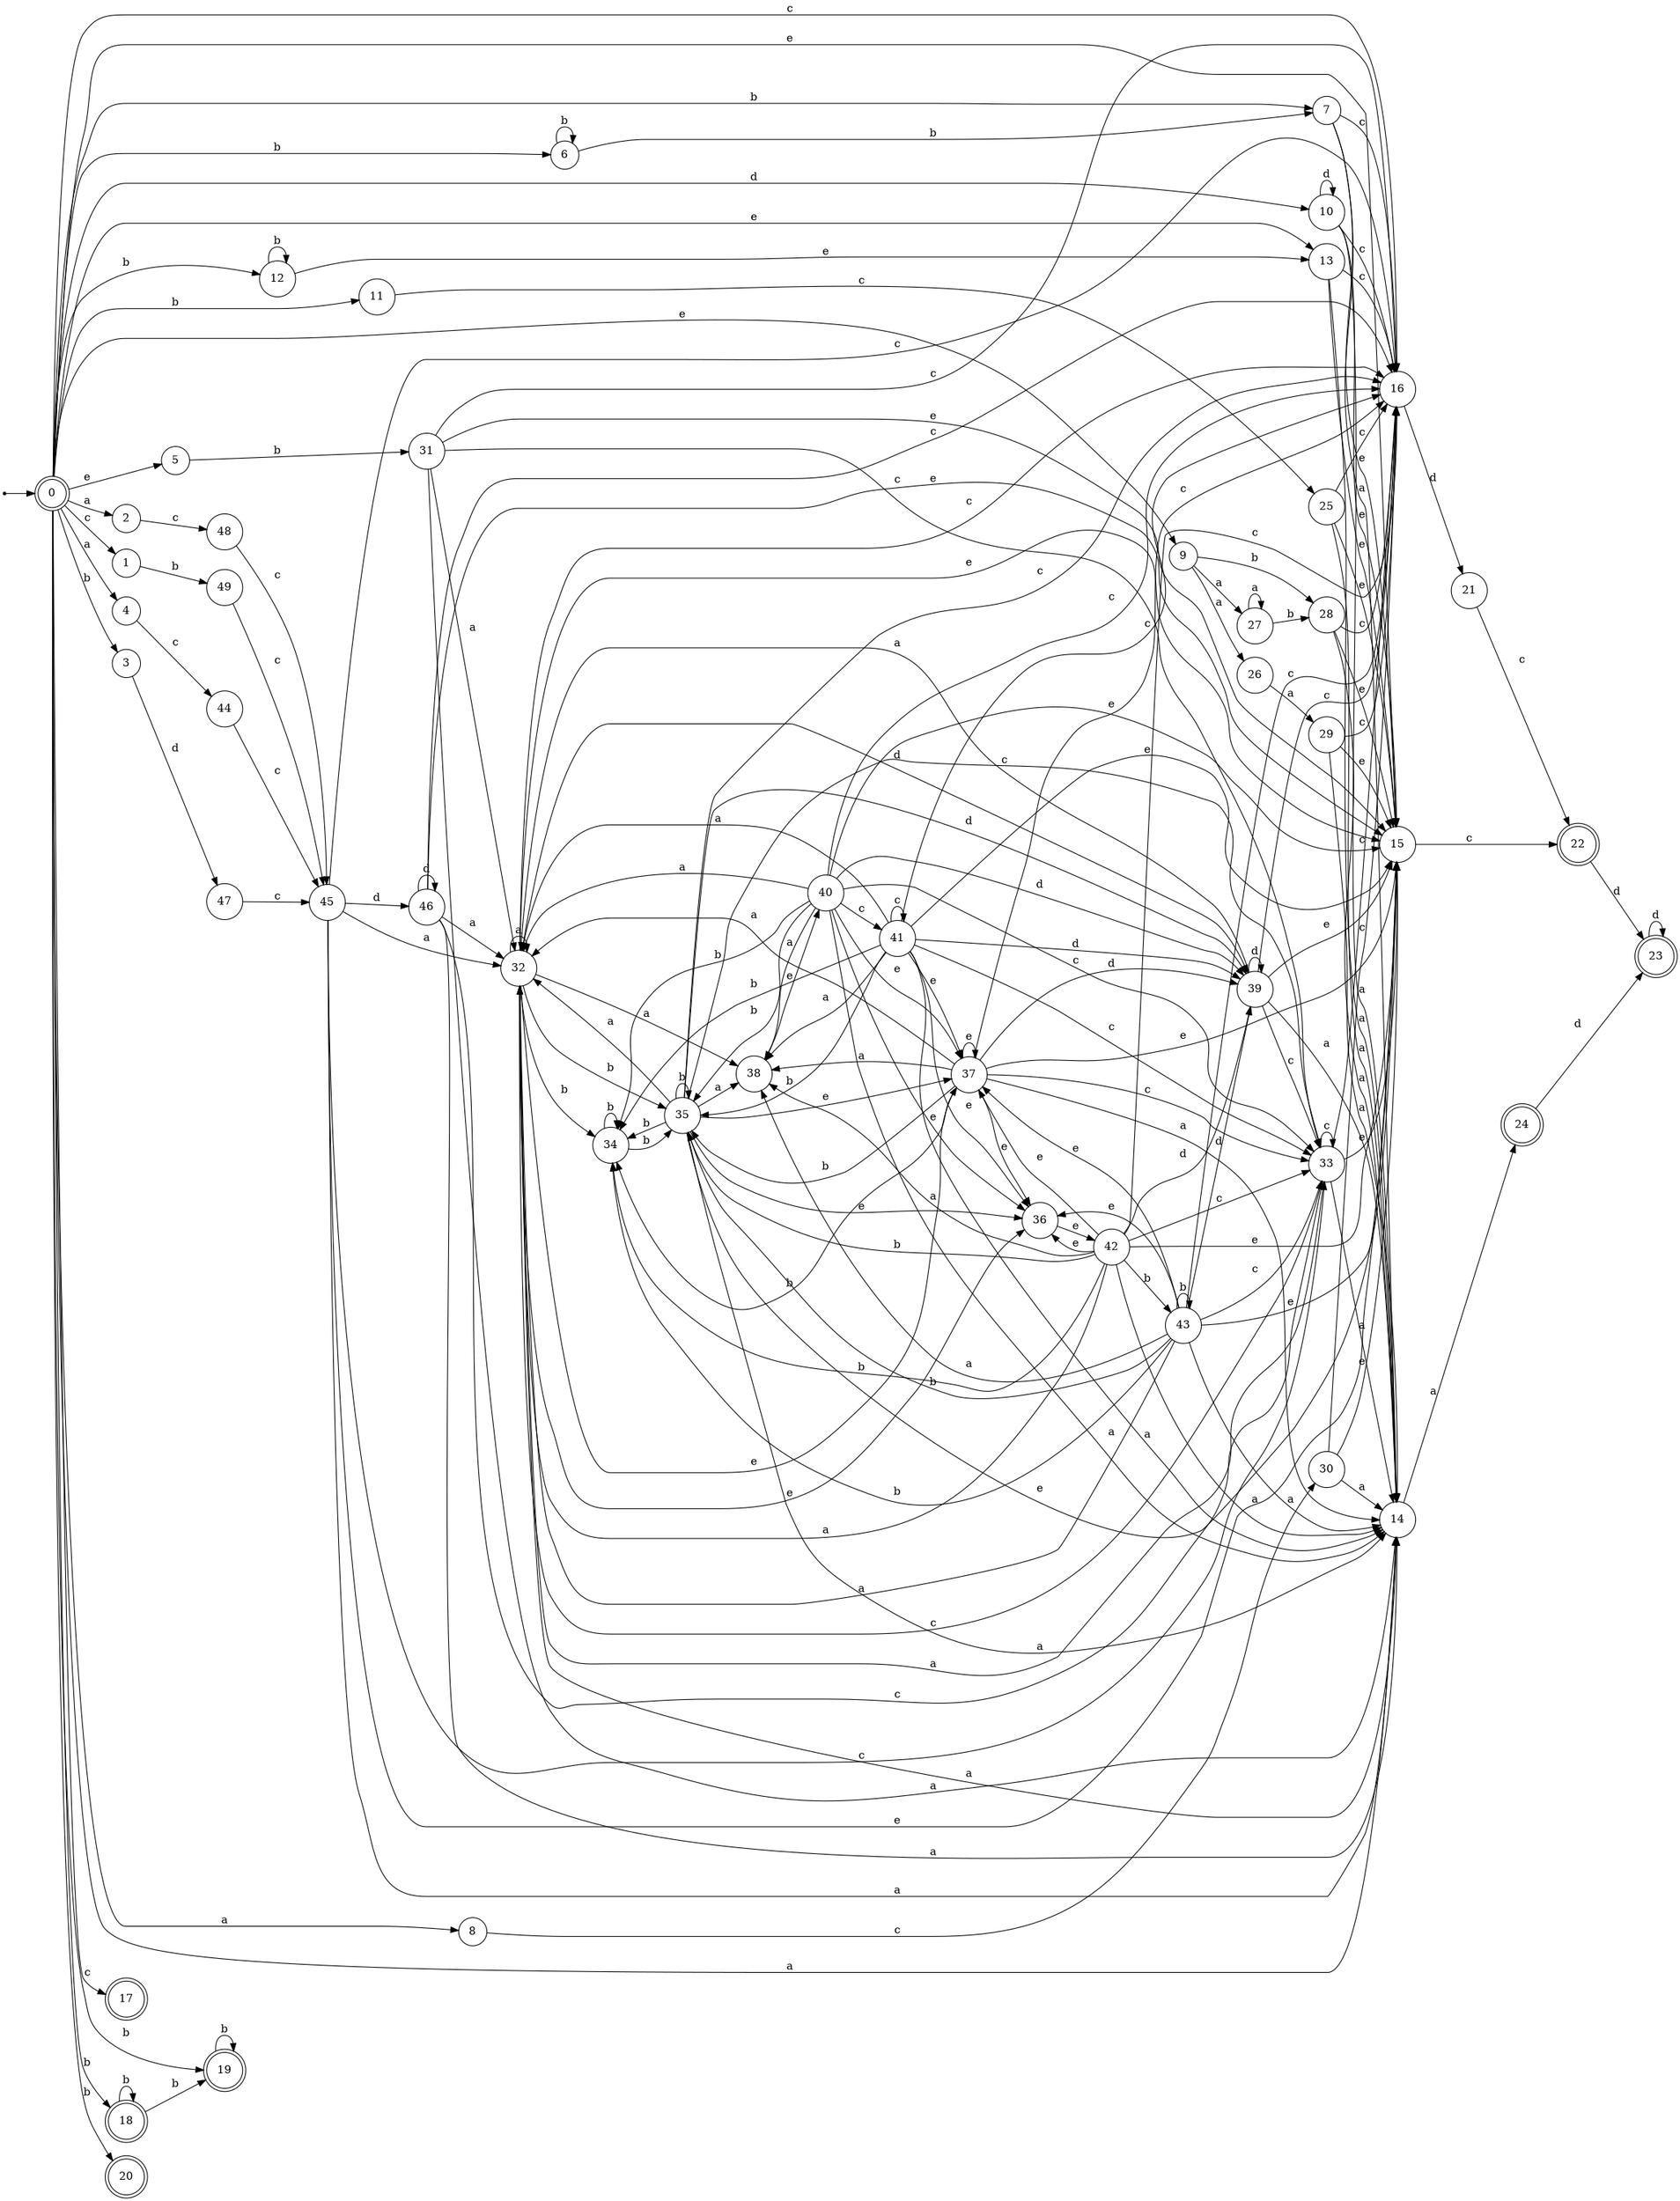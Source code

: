 digraph finite_state_machine {
rankdir=LR;
size="20,20";
node [shape = point]; "dummy0"
node [shape = doublecircle]; "0";"dummy0" -> "0";
node [shape = circle]; "1";
node [shape = circle]; "2";
node [shape = circle]; "3";
node [shape = circle]; "4";
node [shape = circle]; "5";
node [shape = circle]; "6";
node [shape = circle]; "7";
node [shape = circle]; "8";
node [shape = circle]; "9";
node [shape = circle]; "10";
node [shape = circle]; "11";
node [shape = circle]; "12";
node [shape = circle]; "13";
node [shape = circle]; "14";
node [shape = circle]; "15";
node [shape = circle]; "16";
node [shape = doublecircle]; "17";node [shape = doublecircle]; "18";node [shape = doublecircle]; "19";node [shape = doublecircle]; "20";node [shape = circle]; "21";
node [shape = doublecircle]; "22";node [shape = doublecircle]; "23";node [shape = doublecircle]; "24";node [shape = circle]; "25";
node [shape = circle]; "26";
node [shape = circle]; "27";
node [shape = circle]; "28";
node [shape = circle]; "29";
node [shape = circle]; "30";
node [shape = circle]; "31";
node [shape = circle]; "32";
node [shape = circle]; "33";
node [shape = circle]; "34";
node [shape = circle]; "35";
node [shape = circle]; "36";
node [shape = circle]; "37";
node [shape = circle]; "38";
node [shape = circle]; "39";
node [shape = circle]; "40";
node [shape = circle]; "41";
node [shape = circle]; "42";
node [shape = circle]; "43";
node [shape = circle]; "44";
node [shape = circle]; "45";
node [shape = circle]; "46";
node [shape = circle]; "47";
node [shape = circle]; "48";
node [shape = circle]; "49";
"0" -> "16" [label = "c"];
 "0" -> "1" [label = "c"];
 "0" -> "17" [label = "c"];
 "0" -> "8" [label = "a"];
 "0" -> "2" [label = "a"];
 "0" -> "4" [label = "a"];
 "0" -> "14" [label = "a"];
 "0" -> "3" [label = "b"];
 "0" -> "6" [label = "b"];
 "0" -> "7" [label = "b"];
 "0" -> "11" [label = "b"];
 "0" -> "12" [label = "b"];
 "0" -> "18" [label = "b"];
 "0" -> "19" [label = "b"];
 "0" -> "20" [label = "b"];
 "0" -> "9" [label = "e"];
 "0" -> "13" [label = "e"];
 "0" -> "5" [label = "e"];
 "0" -> "15" [label = "e"];
 "0" -> "10" [label = "d"];
 "19" -> "19" [label = "b"];
 "18" -> "18" [label = "b"];
 "18" -> "19" [label = "b"];
 "16" -> "21" [label = "d"];
 "21" -> "22" [label = "c"];
 "22" -> "23" [label = "d"];
 "23" -> "23" [label = "d"];
 "15" -> "22" [label = "c"];
 "14" -> "24" [label = "a"];
 "24" -> "23" [label = "d"];
 "13" -> "14" [label = "a"];
 "13" -> "15" [label = "e"];
 "13" -> "16" [label = "c"];
 "12" -> "12" [label = "b"];
 "12" -> "13" [label = "e"];
 "11" -> "25" [label = "c"];
 "25" -> "14" [label = "a"];
 "25" -> "15" [label = "e"];
 "25" -> "16" [label = "c"];
 "10" -> "10" [label = "d"];
 "10" -> "14" [label = "a"];
 "10" -> "15" [label = "e"];
 "10" -> "16" [label = "c"];
 "9" -> "26" [label = "a"];
 "9" -> "27" [label = "a"];
 "9" -> "28" [label = "b"];
 "28" -> "14" [label = "a"];
 "28" -> "15" [label = "e"];
 "28" -> "16" [label = "c"];
 "27" -> "27" [label = "a"];
 "27" -> "28" [label = "b"];
 "26" -> "29" [label = "a"];
 "29" -> "14" [label = "a"];
 "29" -> "15" [label = "e"];
 "29" -> "16" [label = "c"];
 "8" -> "30" [label = "c"];
 "30" -> "14" [label = "a"];
 "30" -> "15" [label = "e"];
 "30" -> "16" [label = "c"];
 "7" -> "14" [label = "a"];
 "7" -> "15" [label = "e"];
 "7" -> "16" [label = "c"];
 "6" -> "6" [label = "b"];
 "6" -> "7" [label = "b"];
 "5" -> "31" [label = "b"];
 "31" -> "32" [label = "a"];
 "31" -> "14" [label = "a"];
 "31" -> "16" [label = "c"];
 "31" -> "33" [label = "c"];
 "31" -> "15" [label = "e"];
 "33" -> "16" [label = "c"];
 "33" -> "33" [label = "c"];
 "33" -> "32" [label = "a"];
 "33" -> "14" [label = "a"];
 "33" -> "15" [label = "e"];
 "32" -> "32" [label = "a"];
 "32" -> "38" [label = "a"];
 "32" -> "14" [label = "a"];
 "32" -> "34" [label = "b"];
 "32" -> "35" [label = "b"];
 "32" -> "36" [label = "e"];
 "32" -> "37" [label = "e"];
 "32" -> "15" [label = "e"];
 "32" -> "39" [label = "d"];
 "32" -> "16" [label = "c"];
 "32" -> "33" [label = "c"];
 "39" -> "39" [label = "d"];
 "39" -> "32" [label = "a"];
 "39" -> "14" [label = "a"];
 "39" -> "16" [label = "c"];
 "39" -> "33" [label = "c"];
 "39" -> "15" [label = "e"];
 "38" -> "40" [label = "e"];
 "40" -> "32" [label = "a"];
 "40" -> "38" [label = "a"];
 "40" -> "14" [label = "a"];
 "40" -> "16" [label = "c"];
 "40" -> "41" [label = "c"];
 "40" -> "33" [label = "c"];
 "40" -> "34" [label = "b"];
 "40" -> "35" [label = "b"];
 "40" -> "36" [label = "e"];
 "40" -> "37" [label = "e"];
 "40" -> "15" [label = "e"];
 "40" -> "39" [label = "d"];
 "41" -> "16" [label = "c"];
 "41" -> "41" [label = "c"];
 "41" -> "33" [label = "c"];
 "41" -> "32" [label = "a"];
 "41" -> "38" [label = "a"];
 "41" -> "14" [label = "a"];
 "41" -> "34" [label = "b"];
 "41" -> "35" [label = "b"];
 "41" -> "36" [label = "e"];
 "41" -> "37" [label = "e"];
 "41" -> "15" [label = "e"];
 "41" -> "39" [label = "d"];
 "37" -> "36" [label = "e"];
 "37" -> "37" [label = "e"];
 "37" -> "15" [label = "e"];
 "37" -> "34" [label = "b"];
 "37" -> "35" [label = "b"];
 "37" -> "32" [label = "a"];
 "37" -> "38" [label = "a"];
 "37" -> "14" [label = "a"];
 "37" -> "39" [label = "d"];
 "37" -> "16" [label = "c"];
 "37" -> "33" [label = "c"];
 "36" -> "42" [label = "e"];
 "42" -> "36" [label = "e"];
 "42" -> "37" [label = "e"];
 "42" -> "15" [label = "e"];
 "42" -> "35" [label = "b"];
 "42" -> "34" [label = "b"];
 "42" -> "43" [label = "b"];
 "42" -> "32" [label = "a"];
 "42" -> "38" [label = "a"];
 "42" -> "14" [label = "a"];
 "42" -> "39" [label = "d"];
 "42" -> "16" [label = "c"];
 "42" -> "33" [label = "c"];
 "43" -> "35" [label = "b"];
 "43" -> "34" [label = "b"];
 "43" -> "43" [label = "b"];
 "43" -> "36" [label = "e"];
 "43" -> "37" [label = "e"];
 "43" -> "15" [label = "e"];
 "43" -> "32" [label = "a"];
 "43" -> "38" [label = "a"];
 "43" -> "14" [label = "a"];
 "43" -> "39" [label = "d"];
 "43" -> "16" [label = "c"];
 "43" -> "33" [label = "c"];
 "35" -> "34" [label = "b"];
 "35" -> "35" [label = "b"];
 "35" -> "36" [label = "e"];
 "35" -> "37" [label = "e"];
 "35" -> "15" [label = "e"];
 "35" -> "32" [label = "a"];
 "35" -> "38" [label = "a"];
 "35" -> "14" [label = "a"];
 "35" -> "39" [label = "d"];
 "35" -> "16" [label = "c"];
 "35" -> "33" [label = "c"];
 "34" -> "34" [label = "b"];
 "34" -> "35" [label = "b"];
 "4" -> "44" [label = "c"];
 "44" -> "45" [label = "c"];
 "45" -> "46" [label = "d"];
 "45" -> "32" [label = "a"];
 "45" -> "14" [label = "a"];
 "45" -> "16" [label = "c"];
 "45" -> "33" [label = "c"];
 "45" -> "15" [label = "e"];
 "46" -> "46" [label = "d"];
 "46" -> "32" [label = "a"];
 "46" -> "14" [label = "a"];
 "46" -> "16" [label = "c"];
 "46" -> "33" [label = "c"];
 "46" -> "15" [label = "e"];
 "3" -> "47" [label = "d"];
 "47" -> "45" [label = "c"];
 "2" -> "48" [label = "c"];
 "48" -> "45" [label = "c"];
 "1" -> "49" [label = "b"];
 "49" -> "45" [label = "c"];
 }

